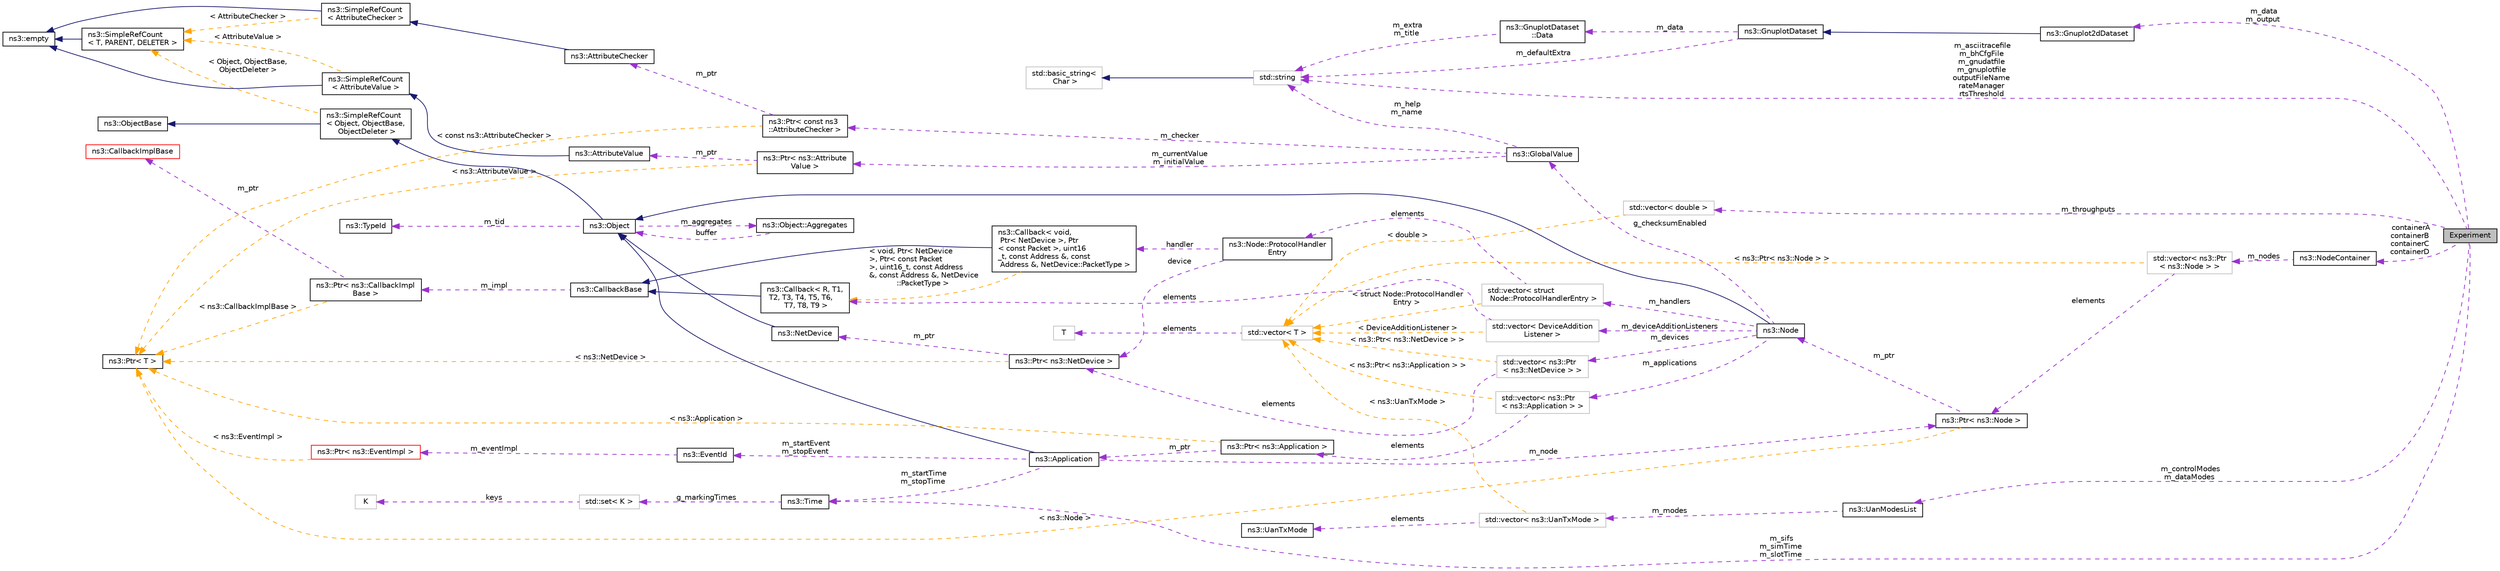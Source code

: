 digraph "Experiment"
{
 // LATEX_PDF_SIZE
  edge [fontname="Helvetica",fontsize="10",labelfontname="Helvetica",labelfontsize="10"];
  node [fontname="Helvetica",fontsize="10",shape=record];
  rankdir="LR";
  Node1 [label="Experiment",height=0.2,width=0.4,color="black", fillcolor="grey75", style="filled", fontcolor="black",tooltip="Helper class for UAN CW MAC example."];
  Node2 -> Node1 [dir="back",color="darkorchid3",fontsize="10",style="dashed",label=" m_sifs\nm_simTime\nm_slotTime" ,fontname="Helvetica"];
  Node2 [label="ns3::Time",height=0.2,width=0.4,color="black", fillcolor="white", style="filled",URL="$classns3_1_1_time.html",tooltip="Simulation virtual time values and global simulation resolution."];
  Node3 -> Node2 [dir="back",color="darkorchid3",fontsize="10",style="dashed",label=" g_markingTimes" ,fontname="Helvetica"];
  Node3 [label="std::set\< K \>",height=0.2,width=0.4,color="grey75", fillcolor="white", style="filled",tooltip=" "];
  Node4 -> Node3 [dir="back",color="darkorchid3",fontsize="10",style="dashed",label=" keys" ,fontname="Helvetica"];
  Node4 [label="K",height=0.2,width=0.4,color="grey75", fillcolor="white", style="filled",tooltip=" "];
  Node5 -> Node1 [dir="back",color="darkorchid3",fontsize="10",style="dashed",label=" m_data\nm_output" ,fontname="Helvetica"];
  Node5 [label="ns3::Gnuplot2dDataset",height=0.2,width=0.4,color="black", fillcolor="white", style="filled",URL="$classns3_1_1_gnuplot2d_dataset.html",tooltip="Class to represent a 2D points plot."];
  Node6 -> Node5 [dir="back",color="midnightblue",fontsize="10",style="solid",fontname="Helvetica"];
  Node6 [label="ns3::GnuplotDataset",height=0.2,width=0.4,color="black", fillcolor="white", style="filled",URL="$classns3_1_1_gnuplot_dataset.html",tooltip="Abstract class to store a plot line to be used by ns3::Gnuplot."];
  Node7 -> Node6 [dir="back",color="darkorchid3",fontsize="10",style="dashed",label=" m_data" ,fontname="Helvetica"];
  Node7 [label="ns3::GnuplotDataset\l::Data",height=0.2,width=0.4,color="black", fillcolor="white", style="filled",URL="$structns3_1_1_gnuplot_dataset_1_1_data.html",tooltip="Structure storing the data to plot."];
  Node8 -> Node7 [dir="back",color="darkorchid3",fontsize="10",style="dashed",label=" m_extra\nm_title" ,fontname="Helvetica"];
  Node8 [label="std::string",height=0.2,width=0.4,color="grey75", fillcolor="white", style="filled",tooltip=" "];
  Node9 -> Node8 [dir="back",color="midnightblue",fontsize="10",style="solid",fontname="Helvetica"];
  Node9 [label="std::basic_string\<\l Char \>",height=0.2,width=0.4,color="grey75", fillcolor="white", style="filled",tooltip=" "];
  Node8 -> Node6 [dir="back",color="darkorchid3",fontsize="10",style="dashed",label=" m_defaultExtra" ,fontname="Helvetica"];
  Node10 -> Node1 [dir="back",color="darkorchid3",fontsize="10",style="dashed",label=" m_controlModes\nm_dataModes" ,fontname="Helvetica"];
  Node10 [label="ns3::UanModesList",height=0.2,width=0.4,color="black", fillcolor="white", style="filled",URL="$classns3_1_1_uan_modes_list.html",tooltip="Container for UanTxModes."];
  Node11 -> Node10 [dir="back",color="darkorchid3",fontsize="10",style="dashed",label=" m_modes" ,fontname="Helvetica"];
  Node11 [label="std::vector\< ns3::UanTxMode \>",height=0.2,width=0.4,color="grey75", fillcolor="white", style="filled",tooltip=" "];
  Node12 -> Node11 [dir="back",color="darkorchid3",fontsize="10",style="dashed",label=" elements" ,fontname="Helvetica"];
  Node12 [label="ns3::UanTxMode",height=0.2,width=0.4,color="black", fillcolor="white", style="filled",URL="$classns3_1_1_uan_tx_mode.html",tooltip="Abstraction of packet modulation information."];
  Node13 -> Node11 [dir="back",color="orange",fontsize="10",style="dashed",label=" \< ns3::UanTxMode \>" ,fontname="Helvetica"];
  Node13 [label="std::vector\< T \>",height=0.2,width=0.4,color="grey75", fillcolor="white", style="filled",tooltip=" "];
  Node14 -> Node13 [dir="back",color="darkorchid3",fontsize="10",style="dashed",label=" elements" ,fontname="Helvetica"];
  Node14 [label="T",height=0.2,width=0.4,color="grey75", fillcolor="white", style="filled",tooltip=" "];
  Node8 -> Node1 [dir="back",color="darkorchid3",fontsize="10",style="dashed",label=" m_asciitracefile\nm_bhCfgFile\nm_gnudatfile\nm_gnuplotfile\noutputFileName\nrateManager\nrtsThreshold" ,fontname="Helvetica"];
  Node15 -> Node1 [dir="back",color="darkorchid3",fontsize="10",style="dashed",label=" containerA\ncontainerB\ncontainerC\ncontainerD" ,fontname="Helvetica"];
  Node15 [label="ns3::NodeContainer",height=0.2,width=0.4,color="black", fillcolor="white", style="filled",URL="$classns3_1_1_node_container.html",tooltip="keep track of a set of node pointers."];
  Node16 -> Node15 [dir="back",color="darkorchid3",fontsize="10",style="dashed",label=" m_nodes" ,fontname="Helvetica"];
  Node16 [label="std::vector\< ns3::Ptr\l\< ns3::Node \> \>",height=0.2,width=0.4,color="grey75", fillcolor="white", style="filled",tooltip=" "];
  Node17 -> Node16 [dir="back",color="darkorchid3",fontsize="10",style="dashed",label=" elements" ,fontname="Helvetica"];
  Node17 [label="ns3::Ptr\< ns3::Node \>",height=0.2,width=0.4,color="black", fillcolor="white", style="filled",URL="$classns3_1_1_ptr.html",tooltip=" "];
  Node18 -> Node17 [dir="back",color="darkorchid3",fontsize="10",style="dashed",label=" m_ptr" ,fontname="Helvetica"];
  Node18 [label="ns3::Node",height=0.2,width=0.4,color="black", fillcolor="white", style="filled",URL="$classns3_1_1_node.html",tooltip="A network Node."];
  Node19 -> Node18 [dir="back",color="midnightblue",fontsize="10",style="solid",fontname="Helvetica"];
  Node19 [label="ns3::Object",height=0.2,width=0.4,color="black", fillcolor="white", style="filled",URL="$classns3_1_1_object.html",tooltip="A base class which provides memory management and object aggregation."];
  Node20 -> Node19 [dir="back",color="midnightblue",fontsize="10",style="solid",fontname="Helvetica"];
  Node20 [label="ns3::SimpleRefCount\l\< Object, ObjectBase,\l ObjectDeleter \>",height=0.2,width=0.4,color="black", fillcolor="white", style="filled",URL="$classns3_1_1_simple_ref_count.html",tooltip=" "];
  Node21 -> Node20 [dir="back",color="midnightblue",fontsize="10",style="solid",fontname="Helvetica"];
  Node21 [label="ns3::ObjectBase",height=0.2,width=0.4,color="black", fillcolor="white", style="filled",URL="$classns3_1_1_object_base.html",tooltip="Anchor the ns-3 type and attribute system."];
  Node22 -> Node20 [dir="back",color="orange",fontsize="10",style="dashed",label=" \< Object, ObjectBase,\l ObjectDeleter \>" ,fontname="Helvetica"];
  Node22 [label="ns3::SimpleRefCount\l\< T, PARENT, DELETER \>",height=0.2,width=0.4,color="black", fillcolor="white", style="filled",URL="$classns3_1_1_simple_ref_count.html",tooltip="A template-based reference counting class."];
  Node23 -> Node22 [dir="back",color="midnightblue",fontsize="10",style="solid",fontname="Helvetica"];
  Node23 [label="ns3::empty",height=0.2,width=0.4,color="black", fillcolor="white", style="filled",URL="$classns3_1_1empty.html",tooltip="make Callback use a separate empty type"];
  Node24 -> Node19 [dir="back",color="darkorchid3",fontsize="10",style="dashed",label=" m_tid" ,fontname="Helvetica"];
  Node24 [label="ns3::TypeId",height=0.2,width=0.4,color="black", fillcolor="white", style="filled",URL="$classns3_1_1_type_id.html",tooltip="a unique identifier for an interface."];
  Node25 -> Node19 [dir="back",color="darkorchid3",fontsize="10",style="dashed",label=" m_aggregates" ,fontname="Helvetica"];
  Node25 [label="ns3::Object::Aggregates",height=0.2,width=0.4,color="black", fillcolor="white", style="filled",URL="$structns3_1_1_object_1_1_aggregates.html",tooltip="The list of Objects aggregated to this one."];
  Node19 -> Node25 [dir="back",color="darkorchid3",fontsize="10",style="dashed",label=" buffer" ,fontname="Helvetica"];
  Node26 -> Node18 [dir="back",color="darkorchid3",fontsize="10",style="dashed",label=" m_applications" ,fontname="Helvetica"];
  Node26 [label="std::vector\< ns3::Ptr\l\< ns3::Application \> \>",height=0.2,width=0.4,color="grey75", fillcolor="white", style="filled",tooltip=" "];
  Node27 -> Node26 [dir="back",color="darkorchid3",fontsize="10",style="dashed",label=" elements" ,fontname="Helvetica"];
  Node27 [label="ns3::Ptr\< ns3::Application \>",height=0.2,width=0.4,color="black", fillcolor="white", style="filled",URL="$classns3_1_1_ptr.html",tooltip=" "];
  Node28 -> Node27 [dir="back",color="darkorchid3",fontsize="10",style="dashed",label=" m_ptr" ,fontname="Helvetica"];
  Node28 [label="ns3::Application",height=0.2,width=0.4,color="black", fillcolor="white", style="filled",URL="$classns3_1_1_application.html",tooltip="The base class for all ns3 applications."];
  Node19 -> Node28 [dir="back",color="midnightblue",fontsize="10",style="solid",fontname="Helvetica"];
  Node29 -> Node28 [dir="back",color="darkorchid3",fontsize="10",style="dashed",label=" m_startEvent\nm_stopEvent" ,fontname="Helvetica"];
  Node29 [label="ns3::EventId",height=0.2,width=0.4,color="black", fillcolor="white", style="filled",URL="$classns3_1_1_event_id.html",tooltip="An identifier for simulation events."];
  Node30 -> Node29 [dir="back",color="darkorchid3",fontsize="10",style="dashed",label=" m_eventImpl" ,fontname="Helvetica"];
  Node30 [label="ns3::Ptr\< ns3::EventImpl \>",height=0.2,width=0.4,color="red", fillcolor="white", style="filled",URL="$classns3_1_1_ptr.html",tooltip=" "];
  Node33 -> Node30 [dir="back",color="orange",fontsize="10",style="dashed",label=" \< ns3::EventImpl \>" ,fontname="Helvetica"];
  Node33 [label="ns3::Ptr\< T \>",height=0.2,width=0.4,color="black", fillcolor="white", style="filled",URL="$classns3_1_1_ptr.html",tooltip="Smart pointer class similar to boost::intrusive_ptr."];
  Node17 -> Node28 [dir="back",color="darkorchid3",fontsize="10",style="dashed",label=" m_node" ,fontname="Helvetica"];
  Node2 -> Node28 [dir="back",color="darkorchid3",fontsize="10",style="dashed",label=" m_startTime\nm_stopTime" ,fontname="Helvetica"];
  Node33 -> Node27 [dir="back",color="orange",fontsize="10",style="dashed",label=" \< ns3::Application \>" ,fontname="Helvetica"];
  Node13 -> Node26 [dir="back",color="orange",fontsize="10",style="dashed",label=" \< ns3::Ptr\< ns3::Application \> \>" ,fontname="Helvetica"];
  Node34 -> Node18 [dir="back",color="darkorchid3",fontsize="10",style="dashed",label=" m_devices" ,fontname="Helvetica"];
  Node34 [label="std::vector\< ns3::Ptr\l\< ns3::NetDevice \> \>",height=0.2,width=0.4,color="grey75", fillcolor="white", style="filled",tooltip=" "];
  Node35 -> Node34 [dir="back",color="darkorchid3",fontsize="10",style="dashed",label=" elements" ,fontname="Helvetica"];
  Node35 [label="ns3::Ptr\< ns3::NetDevice \>",height=0.2,width=0.4,color="black", fillcolor="white", style="filled",URL="$classns3_1_1_ptr.html",tooltip=" "];
  Node36 -> Node35 [dir="back",color="darkorchid3",fontsize="10",style="dashed",label=" m_ptr" ,fontname="Helvetica"];
  Node36 [label="ns3::NetDevice",height=0.2,width=0.4,color="black", fillcolor="white", style="filled",URL="$classns3_1_1_net_device.html",tooltip="Network layer to device interface."];
  Node19 -> Node36 [dir="back",color="midnightblue",fontsize="10",style="solid",fontname="Helvetica"];
  Node33 -> Node35 [dir="back",color="orange",fontsize="10",style="dashed",label=" \< ns3::NetDevice \>" ,fontname="Helvetica"];
  Node13 -> Node34 [dir="back",color="orange",fontsize="10",style="dashed",label=" \< ns3::Ptr\< ns3::NetDevice \> \>" ,fontname="Helvetica"];
  Node37 -> Node18 [dir="back",color="darkorchid3",fontsize="10",style="dashed",label=" g_checksumEnabled" ,fontname="Helvetica"];
  Node37 [label="ns3::GlobalValue",height=0.2,width=0.4,color="black", fillcolor="white", style="filled",URL="$classns3_1_1_global_value.html",tooltip="Hold a so-called 'global value'."];
  Node38 -> Node37 [dir="back",color="darkorchid3",fontsize="10",style="dashed",label=" m_currentValue\nm_initialValue" ,fontname="Helvetica"];
  Node38 [label="ns3::Ptr\< ns3::Attribute\lValue \>",height=0.2,width=0.4,color="black", fillcolor="white", style="filled",URL="$classns3_1_1_ptr.html",tooltip=" "];
  Node39 -> Node38 [dir="back",color="darkorchid3",fontsize="10",style="dashed",label=" m_ptr" ,fontname="Helvetica"];
  Node39 [label="ns3::AttributeValue",height=0.2,width=0.4,color="black", fillcolor="white", style="filled",URL="$classns3_1_1_attribute_value.html",tooltip="Hold a value for an Attribute."];
  Node40 -> Node39 [dir="back",color="midnightblue",fontsize="10",style="solid",fontname="Helvetica"];
  Node40 [label="ns3::SimpleRefCount\l\< AttributeValue \>",height=0.2,width=0.4,color="black", fillcolor="white", style="filled",URL="$classns3_1_1_simple_ref_count.html",tooltip=" "];
  Node23 -> Node40 [dir="back",color="midnightblue",fontsize="10",style="solid",fontname="Helvetica"];
  Node22 -> Node40 [dir="back",color="orange",fontsize="10",style="dashed",label=" \< AttributeValue \>" ,fontname="Helvetica"];
  Node33 -> Node38 [dir="back",color="orange",fontsize="10",style="dashed",label=" \< ns3::AttributeValue \>" ,fontname="Helvetica"];
  Node8 -> Node37 [dir="back",color="darkorchid3",fontsize="10",style="dashed",label=" m_help\nm_name" ,fontname="Helvetica"];
  Node41 -> Node37 [dir="back",color="darkorchid3",fontsize="10",style="dashed",label=" m_checker" ,fontname="Helvetica"];
  Node41 [label="ns3::Ptr\< const ns3\l::AttributeChecker \>",height=0.2,width=0.4,color="black", fillcolor="white", style="filled",URL="$classns3_1_1_ptr.html",tooltip=" "];
  Node42 -> Node41 [dir="back",color="darkorchid3",fontsize="10",style="dashed",label=" m_ptr" ,fontname="Helvetica"];
  Node42 [label="ns3::AttributeChecker",height=0.2,width=0.4,color="black", fillcolor="white", style="filled",URL="$classns3_1_1_attribute_checker.html",tooltip="Represent the type of an attribute."];
  Node43 -> Node42 [dir="back",color="midnightblue",fontsize="10",style="solid",fontname="Helvetica"];
  Node43 [label="ns3::SimpleRefCount\l\< AttributeChecker \>",height=0.2,width=0.4,color="black", fillcolor="white", style="filled",URL="$classns3_1_1_simple_ref_count.html",tooltip=" "];
  Node23 -> Node43 [dir="back",color="midnightblue",fontsize="10",style="solid",fontname="Helvetica"];
  Node22 -> Node43 [dir="back",color="orange",fontsize="10",style="dashed",label=" \< AttributeChecker \>" ,fontname="Helvetica"];
  Node33 -> Node41 [dir="back",color="orange",fontsize="10",style="dashed",label=" \< const ns3::AttributeChecker \>" ,fontname="Helvetica"];
  Node44 -> Node18 [dir="back",color="darkorchid3",fontsize="10",style="dashed",label=" m_handlers" ,fontname="Helvetica"];
  Node44 [label="std::vector\< struct\l Node::ProtocolHandlerEntry \>",height=0.2,width=0.4,color="grey75", fillcolor="white", style="filled",tooltip=" "];
  Node45 -> Node44 [dir="back",color="darkorchid3",fontsize="10",style="dashed",label=" elements" ,fontname="Helvetica"];
  Node45 [label="ns3::Node::ProtocolHandler\lEntry",height=0.2,width=0.4,color="black", fillcolor="white", style="filled",URL="$structns3_1_1_node_1_1_protocol_handler_entry.html",tooltip="Protocol handler entry."];
  Node46 -> Node45 [dir="back",color="darkorchid3",fontsize="10",style="dashed",label=" handler" ,fontname="Helvetica"];
  Node46 [label="ns3::Callback\< void,\l Ptr\< NetDevice \>, Ptr\l\< const Packet \>, uint16\l_t, const Address &, const\l Address &, NetDevice::PacketType \>",height=0.2,width=0.4,color="black", fillcolor="white", style="filled",URL="$classns3_1_1_callback.html",tooltip=" "];
  Node47 -> Node46 [dir="back",color="midnightblue",fontsize="10",style="solid",fontname="Helvetica"];
  Node47 [label="ns3::CallbackBase",height=0.2,width=0.4,color="black", fillcolor="white", style="filled",URL="$classns3_1_1_callback_base.html",tooltip="Base class for Callback class."];
  Node48 -> Node47 [dir="back",color="darkorchid3",fontsize="10",style="dashed",label=" m_impl" ,fontname="Helvetica"];
  Node48 [label="ns3::Ptr\< ns3::CallbackImpl\lBase \>",height=0.2,width=0.4,color="black", fillcolor="white", style="filled",URL="$classns3_1_1_ptr.html",tooltip=" "];
  Node49 -> Node48 [dir="back",color="darkorchid3",fontsize="10",style="dashed",label=" m_ptr" ,fontname="Helvetica"];
  Node49 [label="ns3::CallbackImplBase",height=0.2,width=0.4,color="red", fillcolor="white", style="filled",URL="$classns3_1_1_callback_impl_base.html",tooltip="Abstract base class for CallbackImpl Provides reference counting and equality test."];
  Node33 -> Node48 [dir="back",color="orange",fontsize="10",style="dashed",label=" \< ns3::CallbackImplBase \>" ,fontname="Helvetica"];
  Node51 -> Node46 [dir="back",color="orange",fontsize="10",style="dashed",label=" \< void, Ptr\< NetDevice\l \>, Ptr\< const Packet\l \>, uint16_t, const Address\l &, const Address &, NetDevice\l::PacketType \>" ,fontname="Helvetica"];
  Node51 [label="ns3::Callback\< R, T1,\l T2, T3, T4, T5, T6,\l T7, T8, T9 \>",height=0.2,width=0.4,color="black", fillcolor="white", style="filled",URL="$classns3_1_1_callback.html",tooltip="Callback template class."];
  Node47 -> Node51 [dir="back",color="midnightblue",fontsize="10",style="solid",fontname="Helvetica"];
  Node35 -> Node45 [dir="back",color="darkorchid3",fontsize="10",style="dashed",label=" device" ,fontname="Helvetica"];
  Node13 -> Node44 [dir="back",color="orange",fontsize="10",style="dashed",label=" \< struct Node::ProtocolHandler\lEntry \>" ,fontname="Helvetica"];
  Node52 -> Node18 [dir="back",color="darkorchid3",fontsize="10",style="dashed",label=" m_deviceAdditionListeners" ,fontname="Helvetica"];
  Node52 [label="std::vector\< DeviceAddition\lListener \>",height=0.2,width=0.4,color="grey75", fillcolor="white", style="filled",tooltip=" "];
  Node51 -> Node52 [dir="back",color="darkorchid3",fontsize="10",style="dashed",label=" elements" ,fontname="Helvetica"];
  Node13 -> Node52 [dir="back",color="orange",fontsize="10",style="dashed",label=" \< DeviceAdditionListener \>" ,fontname="Helvetica"];
  Node33 -> Node17 [dir="back",color="orange",fontsize="10",style="dashed",label=" \< ns3::Node \>" ,fontname="Helvetica"];
  Node13 -> Node16 [dir="back",color="orange",fontsize="10",style="dashed",label=" \< ns3::Ptr\< ns3::Node \> \>" ,fontname="Helvetica"];
  Node53 -> Node1 [dir="back",color="darkorchid3",fontsize="10",style="dashed",label=" m_throughputs" ,fontname="Helvetica"];
  Node53 [label="std::vector\< double \>",height=0.2,width=0.4,color="grey75", fillcolor="white", style="filled",tooltip=" "];
  Node13 -> Node53 [dir="back",color="orange",fontsize="10",style="dashed",label=" \< double \>" ,fontname="Helvetica"];
}
